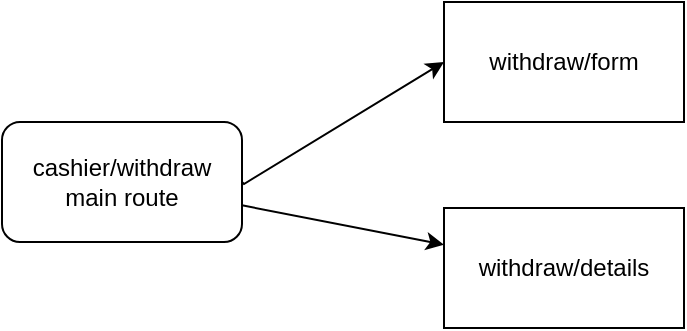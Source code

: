 <mxfile version="14.6.5" type="github">
  <diagram id="aGT6zydpbfh8AbuC9Qst" name="Page-1">
    <mxGraphModel dx="3082" dy="-177" grid="0" gridSize="10" guides="1" tooltips="1" connect="1" arrows="1" fold="1" page="0" pageScale="1" pageWidth="827" pageHeight="1169" math="0" shadow="0">
      <root>
        <mxCell id="0" />
        <mxCell id="1" parent="0" />
        <mxCell id="n23SUfQy9NU79BF3vrwx-2" style="rounded=0;orthogonalLoop=1;jettySize=auto;html=1;exitX=1;exitY=0.5;exitDx=0;exitDy=0;entryX=0;entryY=0.5;entryDx=0;entryDy=0;" edge="1" parent="1" source="n23SUfQy9NU79BF3vrwx-1" target="n23SUfQy9NU79BF3vrwx-5">
          <mxGeometry relative="1" as="geometry">
            <mxPoint x="-1611" y="1004" as="targetPoint" />
            <Array as="points">
              <mxPoint x="-1706" y="1005" />
            </Array>
          </mxGeometry>
        </mxCell>
        <mxCell id="n23SUfQy9NU79BF3vrwx-8" style="edgeStyle=none;rounded=0;orthogonalLoop=1;jettySize=auto;html=1;" edge="1" parent="1" source="n23SUfQy9NU79BF3vrwx-1" target="n23SUfQy9NU79BF3vrwx-6">
          <mxGeometry relative="1" as="geometry" />
        </mxCell>
        <mxCell id="n23SUfQy9NU79BF3vrwx-1" value="cashier/withdraw&lt;br&gt;main route" style="rounded=1;whiteSpace=wrap;html=1;" vertex="1" parent="1">
          <mxGeometry x="-1827" y="974" width="120" height="60" as="geometry" />
        </mxCell>
        <mxCell id="n23SUfQy9NU79BF3vrwx-5" value="withdraw/form" style="rounded=0;whiteSpace=wrap;html=1;" vertex="1" parent="1">
          <mxGeometry x="-1606" y="914" width="120" height="60" as="geometry" />
        </mxCell>
        <mxCell id="n23SUfQy9NU79BF3vrwx-6" value="withdraw/details" style="rounded=0;whiteSpace=wrap;html=1;" vertex="1" parent="1">
          <mxGeometry x="-1606" y="1017" width="120" height="60" as="geometry" />
        </mxCell>
      </root>
    </mxGraphModel>
  </diagram>
</mxfile>

